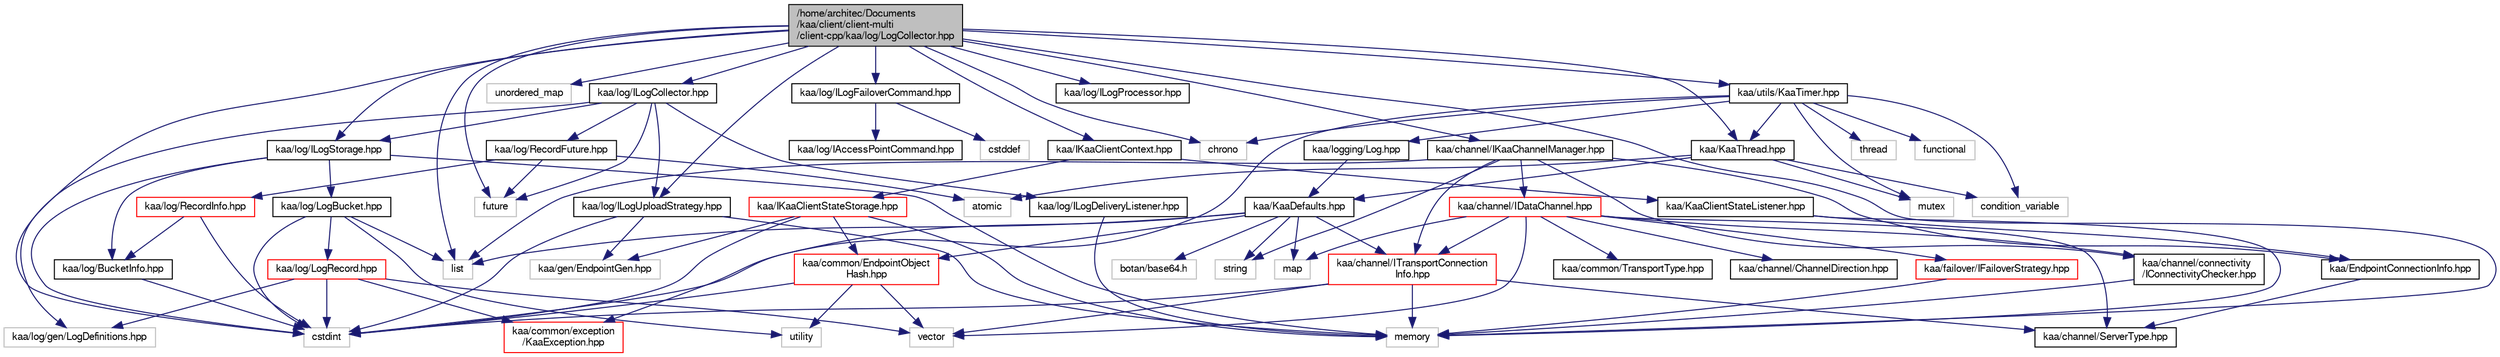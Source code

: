digraph "/home/architec/Documents/kaa/client/client-multi/client-cpp/kaa/log/LogCollector.hpp"
{
  bgcolor="transparent";
  edge [fontname="FreeSans",fontsize="10",labelfontname="FreeSans",labelfontsize="10"];
  node [fontname="FreeSans",fontsize="10",shape=record];
  Node1 [label="/home/architec/Documents\l/kaa/client/client-multi\l/client-cpp/kaa/log/LogCollector.hpp",height=0.2,width=0.4,color="black", fillcolor="grey75", style="filled" fontcolor="black"];
  Node1 -> Node2 [color="midnightblue",fontsize="10",style="solid",fontname="FreeSans"];
  Node2 [label="chrono",height=0.2,width=0.4,color="grey75"];
  Node1 -> Node3 [color="midnightblue",fontsize="10",style="solid",fontname="FreeSans"];
  Node3 [label="memory",height=0.2,width=0.4,color="grey75"];
  Node1 -> Node4 [color="midnightblue",fontsize="10",style="solid",fontname="FreeSans"];
  Node4 [label="future",height=0.2,width=0.4,color="grey75"];
  Node1 -> Node5 [color="midnightblue",fontsize="10",style="solid",fontname="FreeSans"];
  Node5 [label="list",height=0.2,width=0.4,color="grey75"];
  Node1 -> Node6 [color="midnightblue",fontsize="10",style="solid",fontname="FreeSans"];
  Node6 [label="unordered_map",height=0.2,width=0.4,color="grey75"];
  Node1 -> Node7 [color="midnightblue",fontsize="10",style="solid",fontname="FreeSans"];
  Node7 [label="cstdint",height=0.2,width=0.4,color="grey75"];
  Node1 -> Node8 [color="midnightblue",fontsize="10",style="solid",fontname="FreeSans"];
  Node8 [label="kaa/KaaThread.hpp",height=0.2,width=0.4,color="black",URL="$KaaThread_8hpp.html"];
  Node8 -> Node9 [color="midnightblue",fontsize="10",style="solid",fontname="FreeSans"];
  Node9 [label="kaa/KaaDefaults.hpp",height=0.2,width=0.4,color="black",URL="$KaaDefaults_8hpp.html"];
  Node9 -> Node10 [color="midnightblue",fontsize="10",style="solid",fontname="FreeSans"];
  Node10 [label="map",height=0.2,width=0.4,color="grey75"];
  Node9 -> Node5 [color="midnightblue",fontsize="10",style="solid",fontname="FreeSans"];
  Node9 -> Node11 [color="midnightblue",fontsize="10",style="solid",fontname="FreeSans"];
  Node11 [label="string",height=0.2,width=0.4,color="grey75"];
  Node9 -> Node12 [color="midnightblue",fontsize="10",style="solid",fontname="FreeSans"];
  Node12 [label="botan/base64.h",height=0.2,width=0.4,color="grey75"];
  Node9 -> Node7 [color="midnightblue",fontsize="10",style="solid",fontname="FreeSans"];
  Node9 -> Node13 [color="midnightblue",fontsize="10",style="solid",fontname="FreeSans"];
  Node13 [label="kaa/common/EndpointObject\lHash.hpp",height=0.2,width=0.4,color="red",URL="$EndpointObjectHash_8hpp.html"];
  Node13 -> Node14 [color="midnightblue",fontsize="10",style="solid",fontname="FreeSans"];
  Node14 [label="utility",height=0.2,width=0.4,color="grey75"];
  Node13 -> Node15 [color="midnightblue",fontsize="10",style="solid",fontname="FreeSans"];
  Node15 [label="vector",height=0.2,width=0.4,color="grey75"];
  Node13 -> Node7 [color="midnightblue",fontsize="10",style="solid",fontname="FreeSans"];
  Node9 -> Node16 [color="midnightblue",fontsize="10",style="solid",fontname="FreeSans"];
  Node16 [label="kaa/channel/ITransportConnection\lInfo.hpp",height=0.2,width=0.4,color="red",URL="$ITransportConnectionInfo_8hpp.html"];
  Node16 -> Node7 [color="midnightblue",fontsize="10",style="solid",fontname="FreeSans"];
  Node16 -> Node3 [color="midnightblue",fontsize="10",style="solid",fontname="FreeSans"];
  Node16 -> Node15 [color="midnightblue",fontsize="10",style="solid",fontname="FreeSans"];
  Node16 -> Node17 [color="midnightblue",fontsize="10",style="solid",fontname="FreeSans"];
  Node17 [label="kaa/channel/ServerType.hpp",height=0.2,width=0.4,color="black",URL="$ServerType_8hpp.html"];
  Node8 -> Node18 [color="midnightblue",fontsize="10",style="solid",fontname="FreeSans"];
  Node18 [label="mutex",height=0.2,width=0.4,color="grey75"];
  Node8 -> Node19 [color="midnightblue",fontsize="10",style="solid",fontname="FreeSans"];
  Node19 [label="atomic",height=0.2,width=0.4,color="grey75"];
  Node8 -> Node20 [color="midnightblue",fontsize="10",style="solid",fontname="FreeSans"];
  Node20 [label="condition_variable",height=0.2,width=0.4,color="grey75"];
  Node1 -> Node21 [color="midnightblue",fontsize="10",style="solid",fontname="FreeSans"];
  Node21 [label="kaa/log/ILogStorage.hpp",height=0.2,width=0.4,color="black",URL="$ILogStorage_8hpp.html"];
  Node21 -> Node3 [color="midnightblue",fontsize="10",style="solid",fontname="FreeSans"];
  Node21 -> Node7 [color="midnightblue",fontsize="10",style="solid",fontname="FreeSans"];
  Node21 -> Node22 [color="midnightblue",fontsize="10",style="solid",fontname="FreeSans"];
  Node22 [label="kaa/log/BucketInfo.hpp",height=0.2,width=0.4,color="black",URL="$BucketInfo_8hpp.html"];
  Node22 -> Node7 [color="midnightblue",fontsize="10",style="solid",fontname="FreeSans"];
  Node21 -> Node23 [color="midnightblue",fontsize="10",style="solid",fontname="FreeSans"];
  Node23 [label="kaa/log/LogBucket.hpp",height=0.2,width=0.4,color="black",URL="$LogBucket_8hpp.html"];
  Node23 -> Node5 [color="midnightblue",fontsize="10",style="solid",fontname="FreeSans"];
  Node23 -> Node7 [color="midnightblue",fontsize="10",style="solid",fontname="FreeSans"];
  Node23 -> Node14 [color="midnightblue",fontsize="10",style="solid",fontname="FreeSans"];
  Node23 -> Node24 [color="midnightblue",fontsize="10",style="solid",fontname="FreeSans"];
  Node24 [label="kaa/log/LogRecord.hpp",height=0.2,width=0.4,color="red",URL="$LogRecord_8hpp.html"];
  Node24 -> Node15 [color="midnightblue",fontsize="10",style="solid",fontname="FreeSans"];
  Node24 -> Node7 [color="midnightblue",fontsize="10",style="solid",fontname="FreeSans"];
  Node24 -> Node25 [color="midnightblue",fontsize="10",style="solid",fontname="FreeSans"];
  Node25 [label="kaa/log/gen/LogDefinitions.hpp",height=0.2,width=0.4,color="grey75"];
  Node24 -> Node26 [color="midnightblue",fontsize="10",style="solid",fontname="FreeSans"];
  Node26 [label="kaa/common/exception\l/KaaException.hpp",height=0.2,width=0.4,color="red",URL="$KaaException_8hpp.html"];
  Node1 -> Node27 [color="midnightblue",fontsize="10",style="solid",fontname="FreeSans"];
  Node27 [label="kaa/log/ILogCollector.hpp",height=0.2,width=0.4,color="black",URL="$ILogCollector_8hpp.html",tooltip="NOTE: THIS FILE IS AUTO-GENERATED. DO NOT EDIT IT MANUALLY. "];
  Node27 -> Node4 [color="midnightblue",fontsize="10",style="solid",fontname="FreeSans"];
  Node27 -> Node25 [color="midnightblue",fontsize="10",style="solid",fontname="FreeSans"];
  Node27 -> Node21 [color="midnightblue",fontsize="10",style="solid",fontname="FreeSans"];
  Node27 -> Node28 [color="midnightblue",fontsize="10",style="solid",fontname="FreeSans"];
  Node28 [label="kaa/log/ILogUploadStrategy.hpp",height=0.2,width=0.4,color="black",URL="$ILogUploadStrategy_8hpp.html"];
  Node28 -> Node3 [color="midnightblue",fontsize="10",style="solid",fontname="FreeSans"];
  Node28 -> Node7 [color="midnightblue",fontsize="10",style="solid",fontname="FreeSans"];
  Node28 -> Node29 [color="midnightblue",fontsize="10",style="solid",fontname="FreeSans"];
  Node29 [label="kaa/gen/EndpointGen.hpp",height=0.2,width=0.4,color="grey75"];
  Node27 -> Node30 [color="midnightblue",fontsize="10",style="solid",fontname="FreeSans"];
  Node30 [label="kaa/log/ILogDeliveryListener.hpp",height=0.2,width=0.4,color="black",URL="$ILogDeliveryListener_8hpp.html"];
  Node30 -> Node3 [color="midnightblue",fontsize="10",style="solid",fontname="FreeSans"];
  Node27 -> Node31 [color="midnightblue",fontsize="10",style="solid",fontname="FreeSans"];
  Node31 [label="kaa/log/RecordFuture.hpp",height=0.2,width=0.4,color="black",URL="$RecordFuture_8hpp.html"];
  Node31 -> Node4 [color="midnightblue",fontsize="10",style="solid",fontname="FreeSans"];
  Node31 -> Node19 [color="midnightblue",fontsize="10",style="solid",fontname="FreeSans"];
  Node31 -> Node32 [color="midnightblue",fontsize="10",style="solid",fontname="FreeSans"];
  Node32 [label="kaa/log/RecordInfo.hpp",height=0.2,width=0.4,color="red",URL="$RecordInfo_8hpp.html"];
  Node32 -> Node7 [color="midnightblue",fontsize="10",style="solid",fontname="FreeSans"];
  Node32 -> Node22 [color="midnightblue",fontsize="10",style="solid",fontname="FreeSans"];
  Node1 -> Node33 [color="midnightblue",fontsize="10",style="solid",fontname="FreeSans"];
  Node33 [label="kaa/log/ILogProcessor.hpp",height=0.2,width=0.4,color="black",URL="$ILogProcessor_8hpp.html"];
  Node1 -> Node28 [color="midnightblue",fontsize="10",style="solid",fontname="FreeSans"];
  Node1 -> Node34 [color="midnightblue",fontsize="10",style="solid",fontname="FreeSans"];
  Node34 [label="kaa/channel/IKaaChannelManager.hpp",height=0.2,width=0.4,color="black",URL="$IKaaChannelManager_8hpp.html"];
  Node34 -> Node5 [color="midnightblue",fontsize="10",style="solid",fontname="FreeSans"];
  Node34 -> Node11 [color="midnightblue",fontsize="10",style="solid",fontname="FreeSans"];
  Node34 -> Node35 [color="midnightblue",fontsize="10",style="solid",fontname="FreeSans"];
  Node35 [label="kaa/channel/IDataChannel.hpp",height=0.2,width=0.4,color="red",URL="$IDataChannel_8hpp.html"];
  Node35 -> Node15 [color="midnightblue",fontsize="10",style="solid",fontname="FreeSans"];
  Node35 -> Node10 [color="midnightblue",fontsize="10",style="solid",fontname="FreeSans"];
  Node35 -> Node36 [color="midnightblue",fontsize="10",style="solid",fontname="FreeSans"];
  Node36 [label="kaa/failover/IFailoverStrategy.hpp",height=0.2,width=0.4,color="red",URL="$IFailoverStrategy_8hpp.html"];
  Node36 -> Node3 [color="midnightblue",fontsize="10",style="solid",fontname="FreeSans"];
  Node35 -> Node17 [color="midnightblue",fontsize="10",style="solid",fontname="FreeSans"];
  Node35 -> Node37 [color="midnightblue",fontsize="10",style="solid",fontname="FreeSans"];
  Node37 [label="kaa/common/TransportType.hpp",height=0.2,width=0.4,color="black",URL="$TransportType_8hpp.html"];
  Node35 -> Node38 [color="midnightblue",fontsize="10",style="solid",fontname="FreeSans"];
  Node38 [label="kaa/channel/ChannelDirection.hpp",height=0.2,width=0.4,color="black",URL="$ChannelDirection_8hpp.html"];
  Node35 -> Node16 [color="midnightblue",fontsize="10",style="solid",fontname="FreeSans"];
  Node35 -> Node39 [color="midnightblue",fontsize="10",style="solid",fontname="FreeSans"];
  Node39 [label="kaa/channel/connectivity\l/IConnectivityChecker.hpp",height=0.2,width=0.4,color="black",URL="$IConnectivityChecker_8hpp.html"];
  Node39 -> Node3 [color="midnightblue",fontsize="10",style="solid",fontname="FreeSans"];
  Node34 -> Node16 [color="midnightblue",fontsize="10",style="solid",fontname="FreeSans"];
  Node34 -> Node39 [color="midnightblue",fontsize="10",style="solid",fontname="FreeSans"];
  Node34 -> Node40 [color="midnightblue",fontsize="10",style="solid",fontname="FreeSans"];
  Node40 [label="kaa/EndpointConnectionInfo.hpp",height=0.2,width=0.4,color="black",URL="$EndpointConnectionInfo_8hpp.html"];
  Node40 -> Node17 [color="midnightblue",fontsize="10",style="solid",fontname="FreeSans"];
  Node1 -> Node41 [color="midnightblue",fontsize="10",style="solid",fontname="FreeSans"];
  Node41 [label="kaa/log/ILogFailoverCommand.hpp",height=0.2,width=0.4,color="black",URL="$ILogFailoverCommand_8hpp.html"];
  Node41 -> Node42 [color="midnightblue",fontsize="10",style="solid",fontname="FreeSans"];
  Node42 [label="cstddef",height=0.2,width=0.4,color="grey75"];
  Node41 -> Node43 [color="midnightblue",fontsize="10",style="solid",fontname="FreeSans"];
  Node43 [label="kaa/log/IAccessPointCommand.hpp",height=0.2,width=0.4,color="black",URL="$IAccessPointCommand_8hpp.html"];
  Node1 -> Node44 [color="midnightblue",fontsize="10",style="solid",fontname="FreeSans"];
  Node44 [label="kaa/utils/KaaTimer.hpp",height=0.2,width=0.4,color="black",URL="$KaaTimer_8hpp.html"];
  Node44 -> Node2 [color="midnightblue",fontsize="10",style="solid",fontname="FreeSans"];
  Node44 -> Node18 [color="midnightblue",fontsize="10",style="solid",fontname="FreeSans"];
  Node44 -> Node45 [color="midnightblue",fontsize="10",style="solid",fontname="FreeSans"];
  Node45 [label="thread",height=0.2,width=0.4,color="grey75"];
  Node44 -> Node46 [color="midnightblue",fontsize="10",style="solid",fontname="FreeSans"];
  Node46 [label="functional",height=0.2,width=0.4,color="grey75"];
  Node44 -> Node20 [color="midnightblue",fontsize="10",style="solid",fontname="FreeSans"];
  Node44 -> Node8 [color="midnightblue",fontsize="10",style="solid",fontname="FreeSans"];
  Node44 -> Node47 [color="midnightblue",fontsize="10",style="solid",fontname="FreeSans"];
  Node47 [label="kaa/logging/Log.hpp",height=0.2,width=0.4,color="black",URL="$Log_8hpp.html"];
  Node47 -> Node9 [color="midnightblue",fontsize="10",style="solid",fontname="FreeSans"];
  Node44 -> Node26 [color="midnightblue",fontsize="10",style="solid",fontname="FreeSans"];
  Node1 -> Node48 [color="midnightblue",fontsize="10",style="solid",fontname="FreeSans"];
  Node48 [label="kaa/IKaaClientContext.hpp",height=0.2,width=0.4,color="black",URL="$IKaaClientContext_8hpp.html"];
  Node48 -> Node49 [color="midnightblue",fontsize="10",style="solid",fontname="FreeSans"];
  Node49 [label="kaa/IKaaClientStateStorage.hpp",height=0.2,width=0.4,color="red",URL="$IKaaClientStateStorage_8hpp.html"];
  Node49 -> Node7 [color="midnightblue",fontsize="10",style="solid",fontname="FreeSans"];
  Node49 -> Node3 [color="midnightblue",fontsize="10",style="solid",fontname="FreeSans"];
  Node49 -> Node29 [color="midnightblue",fontsize="10",style="solid",fontname="FreeSans"];
  Node49 -> Node13 [color="midnightblue",fontsize="10",style="solid",fontname="FreeSans"];
  Node48 -> Node50 [color="midnightblue",fontsize="10",style="solid",fontname="FreeSans"];
  Node50 [label="kaa/KaaClientStateListener.hpp",height=0.2,width=0.4,color="black",URL="$KaaClientStateListener_8hpp.html"];
  Node50 -> Node3 [color="midnightblue",fontsize="10",style="solid",fontname="FreeSans"];
  Node50 -> Node40 [color="midnightblue",fontsize="10",style="solid",fontname="FreeSans"];
}
